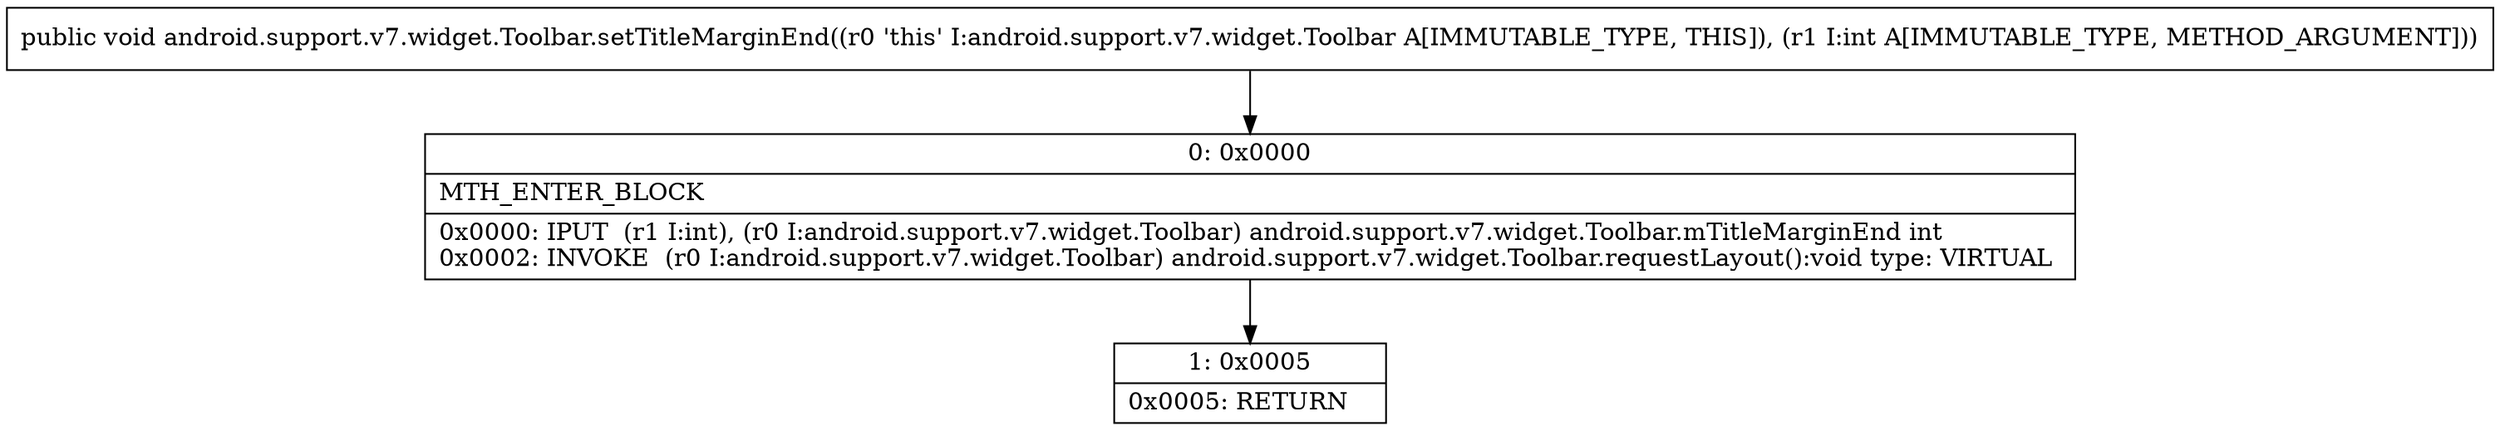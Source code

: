 digraph "CFG forandroid.support.v7.widget.Toolbar.setTitleMarginEnd(I)V" {
Node_0 [shape=record,label="{0\:\ 0x0000|MTH_ENTER_BLOCK\l|0x0000: IPUT  (r1 I:int), (r0 I:android.support.v7.widget.Toolbar) android.support.v7.widget.Toolbar.mTitleMarginEnd int \l0x0002: INVOKE  (r0 I:android.support.v7.widget.Toolbar) android.support.v7.widget.Toolbar.requestLayout():void type: VIRTUAL \l}"];
Node_1 [shape=record,label="{1\:\ 0x0005|0x0005: RETURN   \l}"];
MethodNode[shape=record,label="{public void android.support.v7.widget.Toolbar.setTitleMarginEnd((r0 'this' I:android.support.v7.widget.Toolbar A[IMMUTABLE_TYPE, THIS]), (r1 I:int A[IMMUTABLE_TYPE, METHOD_ARGUMENT])) }"];
MethodNode -> Node_0;
Node_0 -> Node_1;
}

